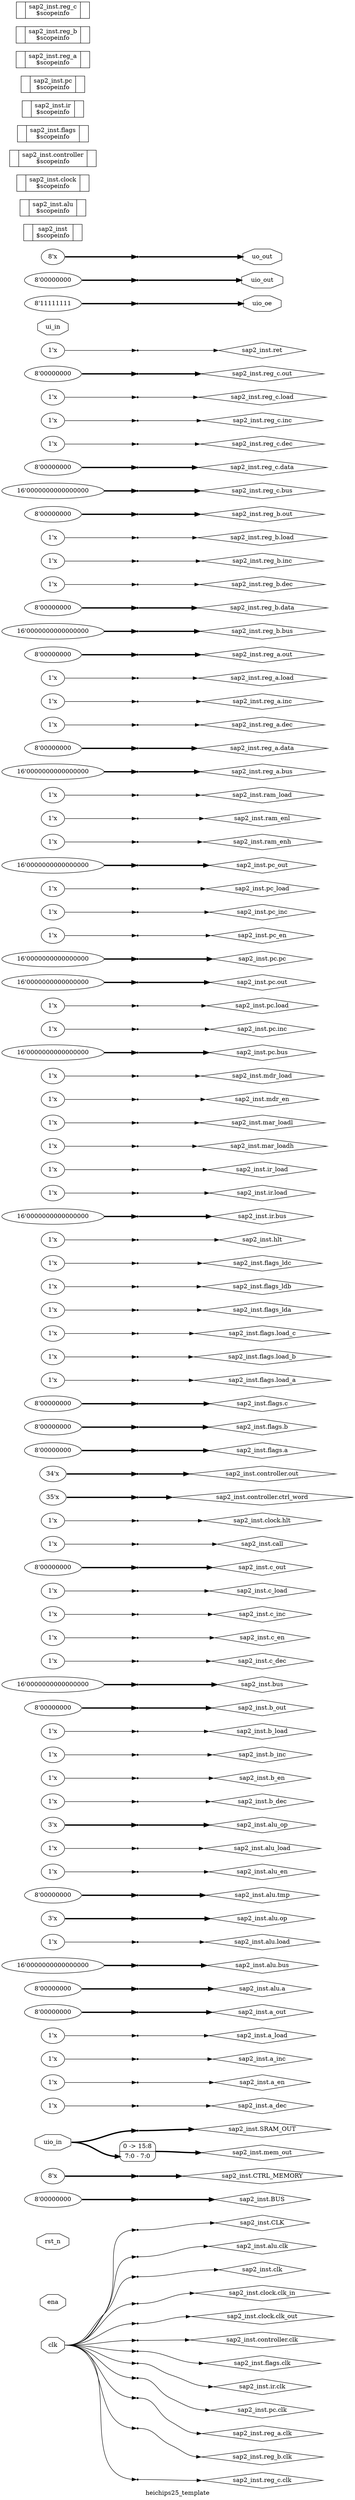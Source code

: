 digraph "heichips25_template" {
label="heichips25_template";
rankdir="LR";
remincross=true;
n1 [ shape=octagon, label="clk", color="black", fontcolor="black"];
n2 [ shape=octagon, label="ena", color="black", fontcolor="black"];
n3 [ shape=octagon, label="rst_n", color="black", fontcolor="black"];
n4 [ shape=diamond, label="sap2_inst.BUS", color="black", fontcolor="black"];
n5 [ shape=diamond, label="sap2_inst.CLK", color="black", fontcolor="black"];
n6 [ shape=diamond, label="sap2_inst.CTRL_MEMORY", color="black", fontcolor="black"];
n7 [ shape=diamond, label="sap2_inst.SRAM_OUT", color="black", fontcolor="black"];
n8 [ shape=diamond, label="sap2_inst.a_dec", color="black", fontcolor="black"];
n9 [ shape=diamond, label="sap2_inst.a_en", color="black", fontcolor="black"];
n10 [ shape=diamond, label="sap2_inst.a_inc", color="black", fontcolor="black"];
n11 [ shape=diamond, label="sap2_inst.a_load", color="black", fontcolor="black"];
n12 [ shape=diamond, label="sap2_inst.a_out", color="black", fontcolor="black"];
n13 [ shape=diamond, label="sap2_inst.alu.a", color="black", fontcolor="black"];
n14 [ shape=diamond, label="sap2_inst.alu.bus", color="black", fontcolor="black"];
n15 [ shape=diamond, label="sap2_inst.alu.clk", color="black", fontcolor="black"];
n16 [ shape=diamond, label="sap2_inst.alu.load", color="black", fontcolor="black"];
n17 [ shape=diamond, label="sap2_inst.alu.op", color="black", fontcolor="black"];
n18 [ shape=diamond, label="sap2_inst.alu.tmp", color="black", fontcolor="black"];
n19 [ shape=diamond, label="sap2_inst.alu_en", color="black", fontcolor="black"];
n20 [ shape=diamond, label="sap2_inst.alu_load", color="black", fontcolor="black"];
n21 [ shape=diamond, label="sap2_inst.alu_op", color="black", fontcolor="black"];
n22 [ shape=diamond, label="sap2_inst.b_dec", color="black", fontcolor="black"];
n23 [ shape=diamond, label="sap2_inst.b_en", color="black", fontcolor="black"];
n24 [ shape=diamond, label="sap2_inst.b_inc", color="black", fontcolor="black"];
n25 [ shape=diamond, label="sap2_inst.b_load", color="black", fontcolor="black"];
n26 [ shape=diamond, label="sap2_inst.b_out", color="black", fontcolor="black"];
n27 [ shape=diamond, label="sap2_inst.bus", color="black", fontcolor="black"];
n28 [ shape=diamond, label="sap2_inst.c_dec", color="black", fontcolor="black"];
n29 [ shape=diamond, label="sap2_inst.c_en", color="black", fontcolor="black"];
n30 [ shape=diamond, label="sap2_inst.c_inc", color="black", fontcolor="black"];
n31 [ shape=diamond, label="sap2_inst.c_load", color="black", fontcolor="black"];
n32 [ shape=diamond, label="sap2_inst.c_out", color="black", fontcolor="black"];
n33 [ shape=diamond, label="sap2_inst.call", color="black", fontcolor="black"];
n34 [ shape=diamond, label="sap2_inst.clk", color="black", fontcolor="black"];
n35 [ shape=diamond, label="sap2_inst.clock.clk_in", color="black", fontcolor="black"];
n36 [ shape=diamond, label="sap2_inst.clock.clk_out", color="black", fontcolor="black"];
n37 [ shape=diamond, label="sap2_inst.clock.hlt", color="black", fontcolor="black"];
n38 [ shape=diamond, label="sap2_inst.controller.clk", color="black", fontcolor="black"];
n39 [ shape=diamond, label="sap2_inst.controller.ctrl_word", color="black", fontcolor="black"];
n40 [ shape=diamond, label="sap2_inst.controller.out", color="black", fontcolor="black"];
n41 [ shape=diamond, label="sap2_inst.flags.a", color="black", fontcolor="black"];
n42 [ shape=diamond, label="sap2_inst.flags.b", color="black", fontcolor="black"];
n43 [ shape=diamond, label="sap2_inst.flags.c", color="black", fontcolor="black"];
n44 [ shape=diamond, label="sap2_inst.flags.clk", color="black", fontcolor="black"];
n45 [ shape=diamond, label="sap2_inst.flags.load_a", color="black", fontcolor="black"];
n46 [ shape=diamond, label="sap2_inst.flags.load_b", color="black", fontcolor="black"];
n47 [ shape=diamond, label="sap2_inst.flags.load_c", color="black", fontcolor="black"];
n48 [ shape=diamond, label="sap2_inst.flags_lda", color="black", fontcolor="black"];
n49 [ shape=diamond, label="sap2_inst.flags_ldb", color="black", fontcolor="black"];
n50 [ shape=diamond, label="sap2_inst.flags_ldc", color="black", fontcolor="black"];
n51 [ shape=diamond, label="sap2_inst.hlt", color="black", fontcolor="black"];
n52 [ shape=diamond, label="sap2_inst.ir.bus", color="black", fontcolor="black"];
n53 [ shape=diamond, label="sap2_inst.ir.clk", color="black", fontcolor="black"];
n54 [ shape=diamond, label="sap2_inst.ir.load", color="black", fontcolor="black"];
n55 [ shape=diamond, label="sap2_inst.ir_load", color="black", fontcolor="black"];
n56 [ shape=diamond, label="sap2_inst.mar_loadh", color="black", fontcolor="black"];
n57 [ shape=diamond, label="sap2_inst.mar_loadl", color="black", fontcolor="black"];
n58 [ shape=diamond, label="sap2_inst.mdr_en", color="black", fontcolor="black"];
n59 [ shape=diamond, label="sap2_inst.mdr_load", color="black", fontcolor="black"];
n60 [ shape=diamond, label="sap2_inst.mem_out", color="black", fontcolor="black"];
n61 [ shape=diamond, label="sap2_inst.pc.bus", color="black", fontcolor="black"];
n62 [ shape=diamond, label="sap2_inst.pc.clk", color="black", fontcolor="black"];
n63 [ shape=diamond, label="sap2_inst.pc.inc", color="black", fontcolor="black"];
n64 [ shape=diamond, label="sap2_inst.pc.load", color="black", fontcolor="black"];
n65 [ shape=diamond, label="sap2_inst.pc.out", color="black", fontcolor="black"];
n66 [ shape=diamond, label="sap2_inst.pc.pc", color="black", fontcolor="black"];
n67 [ shape=diamond, label="sap2_inst.pc_en", color="black", fontcolor="black"];
n68 [ shape=diamond, label="sap2_inst.pc_inc", color="black", fontcolor="black"];
n69 [ shape=diamond, label="sap2_inst.pc_load", color="black", fontcolor="black"];
n70 [ shape=diamond, label="sap2_inst.pc_out", color="black", fontcolor="black"];
n71 [ shape=diamond, label="sap2_inst.ram_enh", color="black", fontcolor="black"];
n72 [ shape=diamond, label="sap2_inst.ram_enl", color="black", fontcolor="black"];
n73 [ shape=diamond, label="sap2_inst.ram_load", color="black", fontcolor="black"];
n74 [ shape=diamond, label="sap2_inst.reg_a.bus", color="black", fontcolor="black"];
n75 [ shape=diamond, label="sap2_inst.reg_a.clk", color="black", fontcolor="black"];
n76 [ shape=diamond, label="sap2_inst.reg_a.data", color="black", fontcolor="black"];
n77 [ shape=diamond, label="sap2_inst.reg_a.dec", color="black", fontcolor="black"];
n78 [ shape=diamond, label="sap2_inst.reg_a.inc", color="black", fontcolor="black"];
n79 [ shape=diamond, label="sap2_inst.reg_a.load", color="black", fontcolor="black"];
n80 [ shape=diamond, label="sap2_inst.reg_a.out", color="black", fontcolor="black"];
n81 [ shape=diamond, label="sap2_inst.reg_b.bus", color="black", fontcolor="black"];
n82 [ shape=diamond, label="sap2_inst.reg_b.clk", color="black", fontcolor="black"];
n83 [ shape=diamond, label="sap2_inst.reg_b.data", color="black", fontcolor="black"];
n84 [ shape=diamond, label="sap2_inst.reg_b.dec", color="black", fontcolor="black"];
n85 [ shape=diamond, label="sap2_inst.reg_b.inc", color="black", fontcolor="black"];
n86 [ shape=diamond, label="sap2_inst.reg_b.load", color="black", fontcolor="black"];
n87 [ shape=diamond, label="sap2_inst.reg_b.out", color="black", fontcolor="black"];
n88 [ shape=diamond, label="sap2_inst.reg_c.bus", color="black", fontcolor="black"];
n89 [ shape=diamond, label="sap2_inst.reg_c.clk", color="black", fontcolor="black"];
n90 [ shape=diamond, label="sap2_inst.reg_c.data", color="black", fontcolor="black"];
n91 [ shape=diamond, label="sap2_inst.reg_c.dec", color="black", fontcolor="black"];
n92 [ shape=diamond, label="sap2_inst.reg_c.inc", color="black", fontcolor="black"];
n93 [ shape=diamond, label="sap2_inst.reg_c.load", color="black", fontcolor="black"];
n94 [ shape=diamond, label="sap2_inst.reg_c.out", color="black", fontcolor="black"];
n95 [ shape=diamond, label="sap2_inst.ret", color="black", fontcolor="black"];
n96 [ shape=octagon, label="ui_in", color="black", fontcolor="black"];
n97 [ shape=octagon, label="uio_in", color="black", fontcolor="black"];
n98 [ shape=octagon, label="uio_oe", color="black", fontcolor="black"];
n99 [ shape=octagon, label="uio_out", color="black", fontcolor="black"];
n100 [ shape=octagon, label="uo_out", color="black", fontcolor="black"];
c101 [ shape=record, label="{{}|sap2_inst\n$scopeinfo|{}}",  ];
c102 [ shape=record, label="{{}|sap2_inst.alu\n$scopeinfo|{}}",  ];
c103 [ shape=record, label="{{}|sap2_inst.clock\n$scopeinfo|{}}",  ];
c104 [ shape=record, label="{{}|sap2_inst.controller\n$scopeinfo|{}}",  ];
c105 [ shape=record, label="{{}|sap2_inst.flags\n$scopeinfo|{}}",  ];
c106 [ shape=record, label="{{}|sap2_inst.ir\n$scopeinfo|{}}",  ];
c107 [ shape=record, label="{{}|sap2_inst.pc\n$scopeinfo|{}}",  ];
c108 [ shape=record, label="{{}|sap2_inst.reg_a\n$scopeinfo|{}}",  ];
c109 [ shape=record, label="{{}|sap2_inst.reg_b\n$scopeinfo|{}}",  ];
c110 [ shape=record, label="{{}|sap2_inst.reg_c\n$scopeinfo|{}}",  ];
v0 [ label="8'00000000" ];
x1 [shape=point, ];
x2 [shape=point, ];
v3 [ label="8'x" ];
x4 [shape=point, ];
x5 [shape=point, ];
v6 [ label="1'x" ];
x7 [shape=point, ];
v8 [ label="1'x" ];
x9 [shape=point, ];
v10 [ label="1'x" ];
x11 [shape=point, ];
v12 [ label="1'x" ];
x13 [shape=point, ];
v14 [ label="8'00000000" ];
x15 [shape=point, ];
v16 [ label="8'00000000" ];
x17 [shape=point, ];
v18 [ label="16'0000000000000000" ];
x19 [shape=point, ];
x20 [shape=point, ];
v21 [ label="1'x" ];
x22 [shape=point, ];
v23 [ label="3'x" ];
x24 [shape=point, ];
v25 [ label="8'00000000" ];
x26 [shape=point, ];
v27 [ label="1'x" ];
x28 [shape=point, ];
v29 [ label="1'x" ];
x30 [shape=point, ];
v31 [ label="3'x" ];
x32 [shape=point, ];
v33 [ label="1'x" ];
x34 [shape=point, ];
v35 [ label="1'x" ];
x36 [shape=point, ];
v37 [ label="1'x" ];
x38 [shape=point, ];
v39 [ label="1'x" ];
x40 [shape=point, ];
v41 [ label="8'00000000" ];
x42 [shape=point, ];
v43 [ label="16'0000000000000000" ];
x44 [shape=point, ];
v45 [ label="1'x" ];
x46 [shape=point, ];
v47 [ label="1'x" ];
x48 [shape=point, ];
v49 [ label="1'x" ];
x50 [shape=point, ];
v51 [ label="1'x" ];
x52 [shape=point, ];
v53 [ label="8'00000000" ];
x54 [shape=point, ];
v55 [ label="1'x" ];
x56 [shape=point, ];
x57 [shape=point, ];
x58 [shape=point, ];
x59 [shape=point, ];
v60 [ label="1'x" ];
x61 [shape=point, ];
x62 [shape=point, ];
v63 [ label="35'x" ];
x64 [shape=point, ];
v65 [ label="34'x" ];
x66 [shape=point, ];
v67 [ label="8'00000000" ];
x68 [shape=point, ];
v69 [ label="8'00000000" ];
x70 [shape=point, ];
v71 [ label="8'00000000" ];
x72 [shape=point, ];
x73 [shape=point, ];
v74 [ label="1'x" ];
x75 [shape=point, ];
v76 [ label="1'x" ];
x77 [shape=point, ];
v78 [ label="1'x" ];
x79 [shape=point, ];
v80 [ label="1'x" ];
x81 [shape=point, ];
v82 [ label="1'x" ];
x83 [shape=point, ];
v84 [ label="1'x" ];
x85 [shape=point, ];
v86 [ label="1'x" ];
x87 [shape=point, ];
v88 [ label="16'0000000000000000" ];
x89 [shape=point, ];
x90 [shape=point, ];
v91 [ label="1'x" ];
x92 [shape=point, ];
v93 [ label="1'x" ];
x94 [shape=point, ];
v95 [ label="1'x" ];
x96 [shape=point, ];
v97 [ label="1'x" ];
x98 [shape=point, ];
v99 [ label="1'x" ];
x100 [shape=point, ];
v101 [ label="1'x" ];
x102 [shape=point, ];
x103 [ shape=record, style=rounded, label="0 -&gt; 15:8 |<s0> 7:0 - 7:0 ", color="black", fontcolor="black" ];
v104 [ label="16'0000000000000000" ];
x105 [shape=point, ];
x106 [shape=point, ];
v107 [ label="1'x" ];
x108 [shape=point, ];
v109 [ label="1'x" ];
x110 [shape=point, ];
v111 [ label="16'0000000000000000" ];
x112 [shape=point, ];
v113 [ label="16'0000000000000000" ];
x114 [shape=point, ];
v115 [ label="1'x" ];
x116 [shape=point, ];
v117 [ label="1'x" ];
x118 [shape=point, ];
v119 [ label="1'x" ];
x120 [shape=point, ];
v121 [ label="16'0000000000000000" ];
x122 [shape=point, ];
v123 [ label="1'x" ];
x124 [shape=point, ];
v125 [ label="1'x" ];
x126 [shape=point, ];
v127 [ label="1'x" ];
x128 [shape=point, ];
v129 [ label="16'0000000000000000" ];
x130 [shape=point, ];
x131 [shape=point, ];
v132 [ label="8'00000000" ];
x133 [shape=point, ];
v134 [ label="1'x" ];
x135 [shape=point, ];
v136 [ label="1'x" ];
x137 [shape=point, ];
v138 [ label="1'x" ];
x139 [shape=point, ];
v140 [ label="8'00000000" ];
x141 [shape=point, ];
v142 [ label="16'0000000000000000" ];
x143 [shape=point, ];
x144 [shape=point, ];
v145 [ label="8'00000000" ];
x146 [shape=point, ];
v147 [ label="1'x" ];
x148 [shape=point, ];
v149 [ label="1'x" ];
x150 [shape=point, ];
v151 [ label="1'x" ];
x152 [shape=point, ];
v153 [ label="8'00000000" ];
x154 [shape=point, ];
v155 [ label="16'0000000000000000" ];
x156 [shape=point, ];
x157 [shape=point, ];
v158 [ label="8'00000000" ];
x159 [shape=point, ];
v160 [ label="1'x" ];
x161 [shape=point, ];
v162 [ label="1'x" ];
x163 [shape=point, ];
v164 [ label="1'x" ];
x165 [shape=point, ];
v166 [ label="8'00000000" ];
x167 [shape=point, ];
v168 [ label="1'x" ];
x169 [shape=point, ];
v170 [ label="8'11111111" ];
x171 [shape=point, ];
v172 [ label="8'00000000" ];
x173 [shape=point, ];
v174 [ label="8'x" ];
x175 [shape=point, ];
n1:e -> x106:w [color="black", fontcolor="black", label=""];
n1:e -> x131:w [color="black", fontcolor="black", label=""];
n1:e -> x144:w [color="black", fontcolor="black", label=""];
n1:e -> x157:w [color="black", fontcolor="black", label=""];
n1:e -> x2:w [color="black", fontcolor="black", label=""];
n1:e -> x20:w [color="black", fontcolor="black", label=""];
n1:e -> x57:w [color="black", fontcolor="black", label=""];
n1:e -> x58:w [color="black", fontcolor="black", label=""];
n1:e -> x59:w [color="black", fontcolor="black", label=""];
n1:e -> x62:w [color="black", fontcolor="black", label=""];
n1:e -> x73:w [color="black", fontcolor="black", label=""];
n1:e -> x90:w [color="black", fontcolor="black", label=""];
x11:e -> n10:w [color="black", fontcolor="black", label=""];
x175:e -> n100:w [color="black", fontcolor="black", style="setlinewidth(3)", label=""];
x13:e -> n11:w [color="black", fontcolor="black", label=""];
x15:e -> n12:w [color="black", fontcolor="black", style="setlinewidth(3)", label=""];
x17:e -> n13:w [color="black", fontcolor="black", style="setlinewidth(3)", label=""];
x19:e -> n14:w [color="black", fontcolor="black", style="setlinewidth(3)", label=""];
x20:e -> n15:w [color="black", fontcolor="black", label=""];
x22:e -> n16:w [color="black", fontcolor="black", label=""];
x24:e -> n17:w [color="black", fontcolor="black", style="setlinewidth(3)", label=""];
x26:e -> n18:w [color="black", fontcolor="black", style="setlinewidth(3)", label=""];
x28:e -> n19:w [color="black", fontcolor="black", label=""];
x30:e -> n20:w [color="black", fontcolor="black", label=""];
x32:e -> n21:w [color="black", fontcolor="black", style="setlinewidth(3)", label=""];
x34:e -> n22:w [color="black", fontcolor="black", label=""];
x36:e -> n23:w [color="black", fontcolor="black", label=""];
x38:e -> n24:w [color="black", fontcolor="black", label=""];
x40:e -> n25:w [color="black", fontcolor="black", label=""];
x42:e -> n26:w [color="black", fontcolor="black", style="setlinewidth(3)", label=""];
x44:e -> n27:w [color="black", fontcolor="black", style="setlinewidth(3)", label=""];
x46:e -> n28:w [color="black", fontcolor="black", label=""];
x48:e -> n29:w [color="black", fontcolor="black", label=""];
x50:e -> n30:w [color="black", fontcolor="black", label=""];
x52:e -> n31:w [color="black", fontcolor="black", label=""];
x54:e -> n32:w [color="black", fontcolor="black", style="setlinewidth(3)", label=""];
x56:e -> n33:w [color="black", fontcolor="black", label=""];
x57:e -> n34:w [color="black", fontcolor="black", label=""];
x58:e -> n35:w [color="black", fontcolor="black", label=""];
x59:e -> n36:w [color="black", fontcolor="black", label=""];
x61:e -> n37:w [color="black", fontcolor="black", label=""];
x62:e -> n38:w [color="black", fontcolor="black", label=""];
x64:e -> n39:w [color="black", fontcolor="black", style="setlinewidth(3)", label=""];
x1:e -> n4:w [color="black", fontcolor="black", style="setlinewidth(3)", label=""];
x66:e -> n40:w [color="black", fontcolor="black", style="setlinewidth(3)", label=""];
x68:e -> n41:w [color="black", fontcolor="black", style="setlinewidth(3)", label=""];
x70:e -> n42:w [color="black", fontcolor="black", style="setlinewidth(3)", label=""];
x72:e -> n43:w [color="black", fontcolor="black", style="setlinewidth(3)", label=""];
x73:e -> n44:w [color="black", fontcolor="black", label=""];
x75:e -> n45:w [color="black", fontcolor="black", label=""];
x77:e -> n46:w [color="black", fontcolor="black", label=""];
x79:e -> n47:w [color="black", fontcolor="black", label=""];
x81:e -> n48:w [color="black", fontcolor="black", label=""];
x83:e -> n49:w [color="black", fontcolor="black", label=""];
x2:e -> n5:w [color="black", fontcolor="black", label=""];
x85:e -> n50:w [color="black", fontcolor="black", label=""];
x87:e -> n51:w [color="black", fontcolor="black", label=""];
x89:e -> n52:w [color="black", fontcolor="black", style="setlinewidth(3)", label=""];
x90:e -> n53:w [color="black", fontcolor="black", label=""];
x92:e -> n54:w [color="black", fontcolor="black", label=""];
x94:e -> n55:w [color="black", fontcolor="black", label=""];
x96:e -> n56:w [color="black", fontcolor="black", label=""];
x98:e -> n57:w [color="black", fontcolor="black", label=""];
x100:e -> n58:w [color="black", fontcolor="black", label=""];
x102:e -> n59:w [color="black", fontcolor="black", label=""];
x4:e -> n6:w [color="black", fontcolor="black", style="setlinewidth(3)", label=""];
x103:e -> n60:w [color="black", fontcolor="black", style="setlinewidth(3)", label=""];
x105:e -> n61:w [color="black", fontcolor="black", style="setlinewidth(3)", label=""];
x106:e -> n62:w [color="black", fontcolor="black", label=""];
x108:e -> n63:w [color="black", fontcolor="black", label=""];
x110:e -> n64:w [color="black", fontcolor="black", label=""];
x112:e -> n65:w [color="black", fontcolor="black", style="setlinewidth(3)", label=""];
x114:e -> n66:w [color="black", fontcolor="black", style="setlinewidth(3)", label=""];
x116:e -> n67:w [color="black", fontcolor="black", label=""];
x118:e -> n68:w [color="black", fontcolor="black", label=""];
x120:e -> n69:w [color="black", fontcolor="black", label=""];
x5:e -> n7:w [color="black", fontcolor="black", style="setlinewidth(3)", label=""];
x122:e -> n70:w [color="black", fontcolor="black", style="setlinewidth(3)", label=""];
x124:e -> n71:w [color="black", fontcolor="black", label=""];
x126:e -> n72:w [color="black", fontcolor="black", label=""];
x128:e -> n73:w [color="black", fontcolor="black", label=""];
x130:e -> n74:w [color="black", fontcolor="black", style="setlinewidth(3)", label=""];
x131:e -> n75:w [color="black", fontcolor="black", label=""];
x133:e -> n76:w [color="black", fontcolor="black", style="setlinewidth(3)", label=""];
x135:e -> n77:w [color="black", fontcolor="black", label=""];
x137:e -> n78:w [color="black", fontcolor="black", label=""];
x139:e -> n79:w [color="black", fontcolor="black", label=""];
x7:e -> n8:w [color="black", fontcolor="black", label=""];
x141:e -> n80:w [color="black", fontcolor="black", style="setlinewidth(3)", label=""];
x143:e -> n81:w [color="black", fontcolor="black", style="setlinewidth(3)", label=""];
x144:e -> n82:w [color="black", fontcolor="black", label=""];
x146:e -> n83:w [color="black", fontcolor="black", style="setlinewidth(3)", label=""];
x148:e -> n84:w [color="black", fontcolor="black", label=""];
x150:e -> n85:w [color="black", fontcolor="black", label=""];
x152:e -> n86:w [color="black", fontcolor="black", label=""];
x154:e -> n87:w [color="black", fontcolor="black", style="setlinewidth(3)", label=""];
x156:e -> n88:w [color="black", fontcolor="black", style="setlinewidth(3)", label=""];
x157:e -> n89:w [color="black", fontcolor="black", label=""];
x9:e -> n9:w [color="black", fontcolor="black", label=""];
x159:e -> n90:w [color="black", fontcolor="black", style="setlinewidth(3)", label=""];
x161:e -> n91:w [color="black", fontcolor="black", label=""];
x163:e -> n92:w [color="black", fontcolor="black", label=""];
x165:e -> n93:w [color="black", fontcolor="black", label=""];
x167:e -> n94:w [color="black", fontcolor="black", style="setlinewidth(3)", label=""];
x169:e -> n95:w [color="black", fontcolor="black", label=""];
n97:e -> x103:s0:w [color="black", fontcolor="black", style="setlinewidth(3)", label=""];
n97:e -> x5:w [color="black", fontcolor="black", style="setlinewidth(3)", label=""];
x171:e -> n98:w [color="black", fontcolor="black", style="setlinewidth(3)", label=""];
x173:e -> n99:w [color="black", fontcolor="black", style="setlinewidth(3)", label=""];
v0:e -> x1:w [color="black", fontcolor="black", style="setlinewidth(3)", label=""];
v10:e -> x11:w [color="black", fontcolor="black", label=""];
v101:e -> x102:w [color="black", fontcolor="black", label=""];
v104:e -> x105:w [color="black", fontcolor="black", style="setlinewidth(3)", label=""];
v107:e -> x108:w [color="black", fontcolor="black", label=""];
v109:e -> x110:w [color="black", fontcolor="black", label=""];
v111:e -> x112:w [color="black", fontcolor="black", style="setlinewidth(3)", label=""];
v113:e -> x114:w [color="black", fontcolor="black", style="setlinewidth(3)", label=""];
v115:e -> x116:w [color="black", fontcolor="black", label=""];
v117:e -> x118:w [color="black", fontcolor="black", label=""];
v119:e -> x120:w [color="black", fontcolor="black", label=""];
v12:e -> x13:w [color="black", fontcolor="black", label=""];
v121:e -> x122:w [color="black", fontcolor="black", style="setlinewidth(3)", label=""];
v123:e -> x124:w [color="black", fontcolor="black", label=""];
v125:e -> x126:w [color="black", fontcolor="black", label=""];
v127:e -> x128:w [color="black", fontcolor="black", label=""];
v129:e -> x130:w [color="black", fontcolor="black", style="setlinewidth(3)", label=""];
v132:e -> x133:w [color="black", fontcolor="black", style="setlinewidth(3)", label=""];
v134:e -> x135:w [color="black", fontcolor="black", label=""];
v136:e -> x137:w [color="black", fontcolor="black", label=""];
v138:e -> x139:w [color="black", fontcolor="black", label=""];
v14:e -> x15:w [color="black", fontcolor="black", style="setlinewidth(3)", label=""];
v140:e -> x141:w [color="black", fontcolor="black", style="setlinewidth(3)", label=""];
v142:e -> x143:w [color="black", fontcolor="black", style="setlinewidth(3)", label=""];
v145:e -> x146:w [color="black", fontcolor="black", style="setlinewidth(3)", label=""];
v147:e -> x148:w [color="black", fontcolor="black", label=""];
v149:e -> x150:w [color="black", fontcolor="black", label=""];
v151:e -> x152:w [color="black", fontcolor="black", label=""];
v153:e -> x154:w [color="black", fontcolor="black", style="setlinewidth(3)", label=""];
v155:e -> x156:w [color="black", fontcolor="black", style="setlinewidth(3)", label=""];
v158:e -> x159:w [color="black", fontcolor="black", style="setlinewidth(3)", label=""];
v16:e -> x17:w [color="black", fontcolor="black", style="setlinewidth(3)", label=""];
v160:e -> x161:w [color="black", fontcolor="black", label=""];
v162:e -> x163:w [color="black", fontcolor="black", label=""];
v164:e -> x165:w [color="black", fontcolor="black", label=""];
v166:e -> x167:w [color="black", fontcolor="black", style="setlinewidth(3)", label=""];
v168:e -> x169:w [color="black", fontcolor="black", label=""];
v170:e -> x171:w [color="black", fontcolor="black", style="setlinewidth(3)", label=""];
v172:e -> x173:w [color="black", fontcolor="black", style="setlinewidth(3)", label=""];
v174:e -> x175:w [color="black", fontcolor="black", style="setlinewidth(3)", label=""];
v18:e -> x19:w [color="black", fontcolor="black", style="setlinewidth(3)", label=""];
v21:e -> x22:w [color="black", fontcolor="black", label=""];
v23:e -> x24:w [color="black", fontcolor="black", style="setlinewidth(3)", label=""];
v25:e -> x26:w [color="black", fontcolor="black", style="setlinewidth(3)", label=""];
v27:e -> x28:w [color="black", fontcolor="black", label=""];
v29:e -> x30:w [color="black", fontcolor="black", label=""];
v3:e -> x4:w [color="black", fontcolor="black", style="setlinewidth(3)", label=""];
v31:e -> x32:w [color="black", fontcolor="black", style="setlinewidth(3)", label=""];
v33:e -> x34:w [color="black", fontcolor="black", label=""];
v35:e -> x36:w [color="black", fontcolor="black", label=""];
v37:e -> x38:w [color="black", fontcolor="black", label=""];
v39:e -> x40:w [color="black", fontcolor="black", label=""];
v41:e -> x42:w [color="black", fontcolor="black", style="setlinewidth(3)", label=""];
v43:e -> x44:w [color="black", fontcolor="black", style="setlinewidth(3)", label=""];
v45:e -> x46:w [color="black", fontcolor="black", label=""];
v47:e -> x48:w [color="black", fontcolor="black", label=""];
v49:e -> x50:w [color="black", fontcolor="black", label=""];
v51:e -> x52:w [color="black", fontcolor="black", label=""];
v53:e -> x54:w [color="black", fontcolor="black", style="setlinewidth(3)", label=""];
v55:e -> x56:w [color="black", fontcolor="black", label=""];
v6:e -> x7:w [color="black", fontcolor="black", label=""];
v60:e -> x61:w [color="black", fontcolor="black", label=""];
v63:e -> x64:w [color="black", fontcolor="black", style="setlinewidth(3)", label=""];
v65:e -> x66:w [color="black", fontcolor="black", style="setlinewidth(3)", label=""];
v67:e -> x68:w [color="black", fontcolor="black", style="setlinewidth(3)", label=""];
v69:e -> x70:w [color="black", fontcolor="black", style="setlinewidth(3)", label=""];
v71:e -> x72:w [color="black", fontcolor="black", style="setlinewidth(3)", label=""];
v74:e -> x75:w [color="black", fontcolor="black", label=""];
v76:e -> x77:w [color="black", fontcolor="black", label=""];
v78:e -> x79:w [color="black", fontcolor="black", label=""];
v8:e -> x9:w [color="black", fontcolor="black", label=""];
v80:e -> x81:w [color="black", fontcolor="black", label=""];
v82:e -> x83:w [color="black", fontcolor="black", label=""];
v84:e -> x85:w [color="black", fontcolor="black", label=""];
v86:e -> x87:w [color="black", fontcolor="black", label=""];
v88:e -> x89:w [color="black", fontcolor="black", style="setlinewidth(3)", label=""];
v91:e -> x92:w [color="black", fontcolor="black", label=""];
v93:e -> x94:w [color="black", fontcolor="black", label=""];
v95:e -> x96:w [color="black", fontcolor="black", label=""];
v97:e -> x98:w [color="black", fontcolor="black", label=""];
v99:e -> x100:w [color="black", fontcolor="black", label=""];
}
